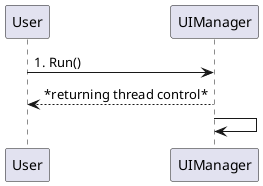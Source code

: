 ﻿@startuml


User -> UIManager : 1. Run()
UIManager --> User : *returning thread control*
UIManager -> UIManager 

@enduml
